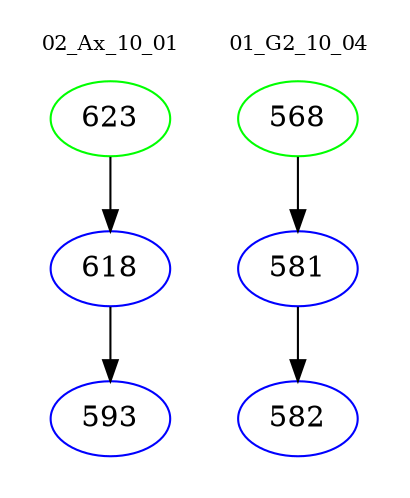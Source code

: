 digraph{
subgraph cluster_0 {
color = white
label = "02_Ax_10_01";
fontsize=10;
T0_623 [label="623", color="green"]
T0_623 -> T0_618 [color="black"]
T0_618 [label="618", color="blue"]
T0_618 -> T0_593 [color="black"]
T0_593 [label="593", color="blue"]
}
subgraph cluster_1 {
color = white
label = "01_G2_10_04";
fontsize=10;
T1_568 [label="568", color="green"]
T1_568 -> T1_581 [color="black"]
T1_581 [label="581", color="blue"]
T1_581 -> T1_582 [color="black"]
T1_582 [label="582", color="blue"]
}
}
